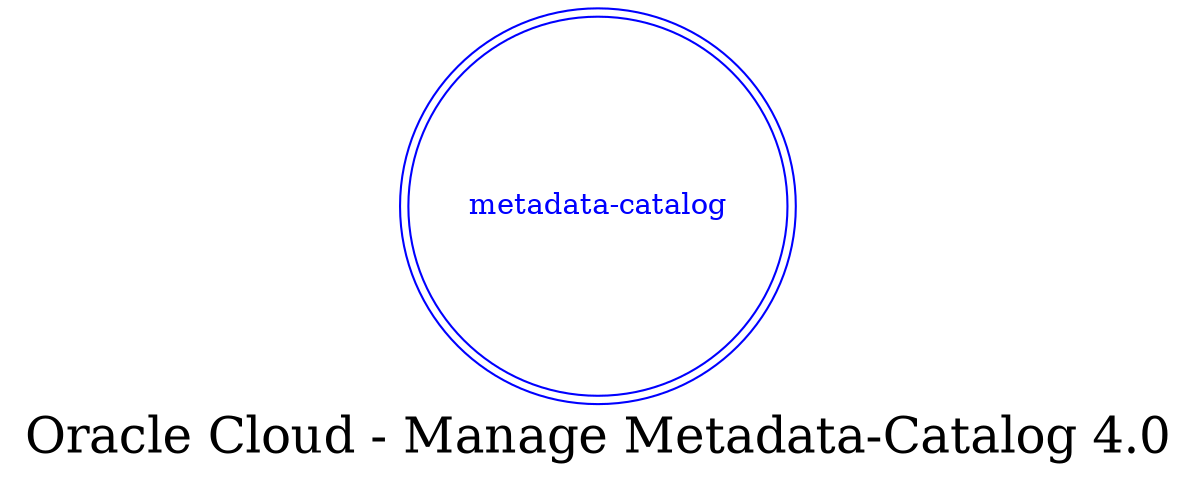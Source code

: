 digraph LexiconGraph {
graph[label="Oracle Cloud - Manage Metadata-Catalog 4.0", fontsize=24]
splines=true
"metadata-catalog" [color=blue, fontcolor=blue, shape=doublecircle]
}
